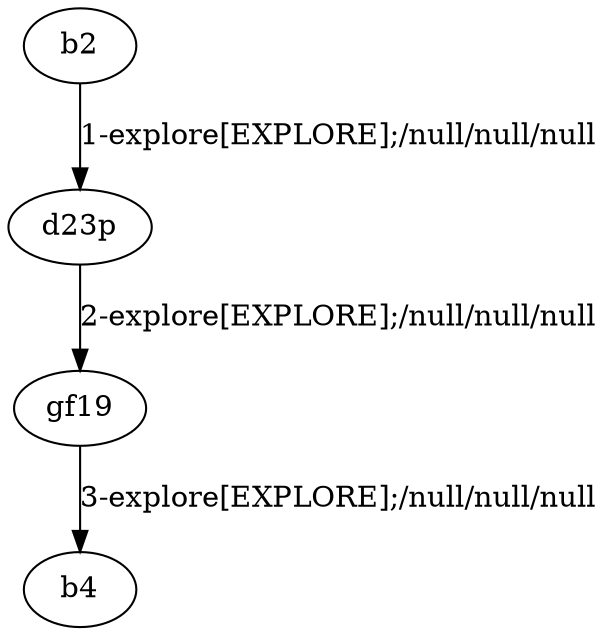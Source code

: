 # Total number of goals covered by this test: 2
# d23p --> gf19
# gf19 --> b4

digraph g {
"b2" -> "d23p" [label = "1-explore[EXPLORE];/null/null/null"];
"d23p" -> "gf19" [label = "2-explore[EXPLORE];/null/null/null"];
"gf19" -> "b4" [label = "3-explore[EXPLORE];/null/null/null"];
}